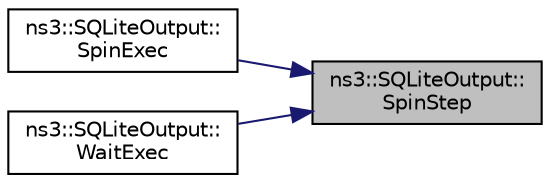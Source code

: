 digraph "ns3::SQLiteOutput::SpinStep"
{
 // LATEX_PDF_SIZE
  edge [fontname="Helvetica",fontsize="10",labelfontname="Helvetica",labelfontsize="10"];
  node [fontname="Helvetica",fontsize="10",shape=record];
  rankdir="RL";
  Node1 [label="ns3::SQLiteOutput::\lSpinStep",height=0.2,width=0.4,color="black", fillcolor="grey75", style="filled", fontcolor="black",tooltip="Execute a step operation on a statement until the result is ok or an error."];
  Node1 -> Node2 [dir="back",color="midnightblue",fontsize="10",style="solid",fontname="Helvetica"];
  Node2 [label="ns3::SQLiteOutput::\lSpinExec",height=0.2,width=0.4,color="black", fillcolor="white", style="filled",URL="$classns3_1_1_s_q_lite_output.html#a0530c105665b402f62ffd2532a4aea11",tooltip="Execute a command ignoring concurrency problems, retrying instead."];
  Node1 -> Node3 [dir="back",color="midnightblue",fontsize="10",style="solid",fontname="Helvetica"];
  Node3 [label="ns3::SQLiteOutput::\lWaitExec",height=0.2,width=0.4,color="black", fillcolor="white", style="filled",URL="$classns3_1_1_s_q_lite_output.html#acd869a206e3d70b2ab954e8670d10027",tooltip="Execute a statement, waiting on a system semaphore."];
}
